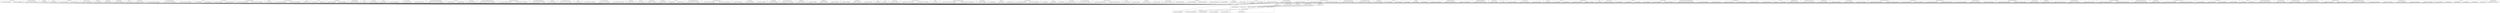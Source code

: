 digraph {
graph [overlap=false]
subgraph cluster_Class_MOP_Class_Immutable_Trait {
	label="Class::MOP::Class::Immutable::Trait";
	"Class::MOP::Class::Immutable::Trait::BEGIN@8";
	"Class::MOP::Class::Immutable::Trait::BEGIN@9";
}
subgraph cluster_IO_Socket_INET {
	label="IO::Socket::INET";
	"IO::Socket::INET::BEGIN@14";
	"IO::Socket::INET::BEGIN@13";
	"IO::Socket::INET::BEGIN@15";
	"IO::Socket::INET::BEGIN@12";
}
subgraph cluster_Storable {
	label="Storable";
	"Storable::BEGIN@44";
	"Storable::BEGIN@23";
}
subgraph cluster_Moose_Meta_Role_Application_ToRole {
	label="Moose::Meta::Role::Application::ToRole";
	"Moose::Meta::Role::Application::ToRole::BEGIN@7";
}
subgraph cluster_IO_Compress_Zlib_Extra {
	label="IO::Compress::Zlib::Extra";
	"IO::Compress::Zlib::Extra::BEGIN@13";
}
subgraph cluster_Moose_Meta_Role_Composite {
	label="Moose::Meta::Role::Composite";
	"Moose::Meta::Role::Composite::BEGIN@7";
}
subgraph cluster_MooseX_ClassAttribute_Role_Meta_Class {
	label="MooseX::ClassAttribute::Role::Meta::Class";
	"MooseX::ClassAttribute::Role::Meta::Class::BEGIN@8";
}
subgraph cluster_SimpleDB_Class_Cache {
	label="SimpleDB::Class::Cache";
	"SimpleDB::Class::Cache::BEGIN@33";
	"SimpleDB::Class::Cache::BEGIN@31";
}
subgraph cluster_Moose_Meta_Role_Application_ToInstance {
	label="Moose::Meta::Role::Application::ToInstance";
	"Moose::Meta::Role::Application::ToInstance::BEGIN@7";
}
subgraph cluster_Class_MOP_Module {
	label="Class::MOP::Module";
	"Class::MOP::Module::BEGIN@8";
	"Class::MOP::Module::BEGIN@7";
}
subgraph cluster_MooseX_Types_TypeDecorator {
	label="MooseX::Types::TypeDecorator";
	"MooseX::Types::TypeDecorator::BEGIN@10";
}
subgraph cluster_Sub_Identify {
	label="Sub::Identify";
	"Sub::Identify::BEGIN@4";
}
subgraph cluster_Tie_Hash {
	label="Tie::Hash";
	"Tie::Hash::BEGIN@188";
}
subgraph cluster_Moose_Exporter {
	label="Moose::Exporter";
	"Moose::Exporter::BEGIN@15";
	"Moose::Exporter::BEGIN@12";
}
subgraph cluster_DateTime_Locale_Base {
	label="DateTime::Locale::Base";
	"DateTime::Locale::Base::BEGIN@9";
}
subgraph cluster_Module_Find {
	label="Module::Find";
	"Module::Find::BEGIN@8";
}
subgraph cluster_Variable_Magic {
	label="Variable::Magic";
	"Variable::Magic::BEGIN@8";
}
subgraph cluster_Test_Deep_RefType {
	label="Test::Deep::RefType";
	"Test::Deep::RefType::BEGIN@8";
}
subgraph cluster_XML_Bare {
	label="XML::Bare";
	"XML::Bare::BEGIN@3";
}
subgraph cluster_MooseX_Types_Util {
	label="MooseX::Types::Util";
	"MooseX::Types::Util::BEGIN@11";
}
subgraph cluster_SimpleDB_Class_Item {
	label="SimpleDB::Class::Item";
	"SimpleDB::Class::Item::BEGIN@18";
}
subgraph cluster_Class_MOP_Mixin_HasMethods {
	label="Class::MOP::Mixin::HasMethods";
	"Class::MOP::Mixin::HasMethods::BEGIN@11";
	"Class::MOP::Mixin::HasMethods::BEGIN@12";
	"Class::MOP::Mixin::HasMethods::BEGIN@10";
}
subgraph cluster_IO_Handle {
	label="IO::Handle";
	"IO::Handle::BEGIN@264";
	"IO::Handle::BEGIN@263";
}
subgraph cluster_Moose_Meta_Role {
	label="Moose::Meta::Role";
	"Moose::Meta::Role::BEGIN@9";
	"Moose::Meta::Role::BEGIN@8";
}
subgraph cluster_Moose_Util_TypeConstraints {
	label="Moose::Util::TypeConstraints";
	"Moose::Util::TypeConstraints::BEGIN@6";
	"Moose::Util::TypeConstraints::BEGIN@5";
}
subgraph cluster_FileHandle {
	label="FileHandle";
	"FileHandle::import";
}
subgraph cluster_URI__query {
	label="URI::_query";
	"URI::_query::BEGIN@5";
}
subgraph cluster_Class_MOP_Method_Inlined {
	label="Class::MOP::Method::Inlined";
	"Class::MOP::Method::Inlined::BEGIN@6";
	"Class::MOP::Method::Inlined::BEGIN@7";
}
subgraph cluster_Socket {
	label="Socket";
	"Socket::BEGIN@178";
}
subgraph cluster_Moose {
	label="Moose";
	"Moose::BEGIN@11";
	"Moose::BEGIN@12";
}
subgraph cluster_File_GlobMapper {
	label="File::GlobMapper";
	"File::GlobMapper::BEGIN@10";
	"File::GlobMapper::BEGIN@5";
}
subgraph cluster_B_Hooks_EndOfScope {
	label="B::Hooks::EndOfScope";
	"B::Hooks::EndOfScope::BEGIN@7";
}
subgraph cluster_Carp {
	label="Carp";
	"Carp::BEGIN@11";
}
subgraph cluster_Params_Validate {
	label="Params::Validate";
	"Params::Validate::BEGIN@6";
}
subgraph cluster_Sub_Install {
	label="Sub::Install";
	"Sub::Install::BEGIN@6";
}
subgraph cluster_Moose_Util_MetaRole {
	label="Moose::Util::MetaRole";
	"Moose::Util::MetaRole::BEGIN@11";
	"Moose::Util::MetaRole::BEGIN@5";
	"Moose::Util::MetaRole::BEGIN@12";
}
subgraph cluster_Moose_Meta_TypeConstraint_Parameterized {
	label="Moose::Meta::TypeConstraint::Parameterized";
	"Moose::Meta::TypeConstraint::Parameterized::BEGIN@7";
}
subgraph cluster_IO_Seekable {
	label="IO::Seekable";
	"IO::Seekable::BEGIN@98";
	"IO::Seekable::BEGIN@104";
}
subgraph cluster_IO_Socket_UNIX {
	label="IO::Socket::UNIX";
	"IO::Socket::UNIX::BEGIN@12";
}
subgraph cluster_Moose_Meta_Role_Application_RoleSummation {
	label="Moose::Meta::Role::Application::RoleSummation";
	"Moose::Meta::Role::Application::RoleSummation::BEGIN@7";
}
subgraph cluster_IO_Uncompress_Adapter_Inflate {
	label="IO::Uncompress::Adapter::Inflate";
	"IO::Uncompress::Adapter::Inflate::BEGIN@7";
	"IO::Uncompress::Adapter::Inflate::BEGIN@8";
}
subgraph cluster_Moose_Meta_TypeConstraint_Registry {
	label="Moose::Meta::TypeConstraint::Registry";
	"Moose::Meta::TypeConstraint::Registry::BEGIN@8";
}
subgraph cluster_URI__generic {
	label="URI::_generic";
	"URI::_generic::BEGIN@7";
}
subgraph cluster_Moose_Meta_Method_Constructor {
	label="Moose::Meta::Method::Constructor";
	"Moose::Meta::Method::Constructor::BEGIN@7";
}
subgraph cluster_Try_Tiny {
	label="Try::Tiny";
	"Try::Tiny::BEGIN@46";
}
subgraph cluster_Moose_Meta_Role_Attribute {
	label="Moose::Meta::Role::Attribute";
	"Moose::Meta::Role::Attribute::BEGIN@7";
	"Moose::Meta::Role::Attribute::BEGIN@8";
	"Moose::Meta::Role::Attribute::BEGIN@6";
}
subgraph cluster_Data_Dumper {
	label="Data::Dumper";
	"Data::Dumper::BEGIN@20";
}
subgraph cluster_URI__server {
	label="URI::_server";
	"URI::_server::BEGIN@6";
}
subgraph cluster_Compress_Raw_Zlib {
	label="Compress::Raw::Zlib";
	"Compress::Raw::Zlib::BEGIN@7";
}
subgraph cluster_Test_Deep_Ref {
	label="Test::Deep::Ref";
	"Test::Deep::Ref::BEGIN@8";
}
subgraph cluster_metaclass {
	label="metaclass";
	"metaclass::BEGIN@8";
	"metaclass::BEGIN@7";
}
subgraph cluster_Moose_Meta_TypeConstraint_Class {
	label="Moose::Meta::TypeConstraint::Class";
	"Moose::Meta::TypeConstraint::Class::BEGIN@7";
}
subgraph cluster_Class_MOP_Method_Wrapped {
	label="Class::MOP::Method::Wrapped";
	"Class::MOP::Method::Wrapped::BEGIN@8";
	"Class::MOP::Method::Wrapped::BEGIN@7";
}
subgraph cluster_Moose_Meta_Class {
	label="Moose::Meta::Class";
	"Moose::Meta::Class::BEGIN@12";
	"Moose::Meta::Class::BEGIN@10";
	"Moose::Meta::Class::BEGIN@11";
}
subgraph cluster_Test_Deep_Blessed {
	label="Test::Deep::Blessed";
	"Test::Deep::Blessed::BEGIN@8";
}
subgraph cluster_Moose_Meta_Method_Destructor {
	label="Moose::Meta::Method::Destructor";
	"Moose::Meta::Method::Destructor::BEGIN@8";
}
subgraph cluster_SimpleDB_Class {
	label="SimpleDB::Class";
	"SimpleDB::Class::BEGIN@142";
}
subgraph cluster_SimpleDB_Client {
	label="SimpleDB::Client";
	"SimpleDB::Client::BEGIN@57";
	"SimpleDB::Client::BEGIN@53";
	"SimpleDB::Client::BEGIN@52";
}
subgraph cluster_namespace_clean {
	label="namespace::clean";
	"namespace::clean::BEGIN@13";
	"namespace::clean::BEGIN@15";
	"namespace::clean::BEGIN@16";
}
subgraph cluster_Clone {
	label="Clone";
	"Clone::BEGIN@5";
}
subgraph cluster_JSON {
	label="JSON";
	"JSON::import";
}
subgraph cluster_Cwd {
	label="Cwd";
	"Cwd::BEGIN@171";
}
subgraph cluster_Class_MOP_Mixin {
	label="Class::MOP::Mixin";
	"Class::MOP::Mixin::BEGIN@10";
}
subgraph cluster_Class_MOP_Method_Accessor {
	label="Class::MOP::Method::Accessor";
	"Class::MOP::Method::Accessor::BEGIN@8";
	"Class::MOP::Method::Accessor::BEGIN@7";
}
subgraph cluster_JSON_XS {
	label="JSON::XS";
	"JSON::XS::BEGIN@121";
}
subgraph cluster_Moose_Meta_TypeConstraint_DuckType {
	label="Moose::Meta::TypeConstraint::DuckType";
	"Moose::Meta::TypeConstraint::DuckType::BEGIN@7";
	"Moose::Meta::TypeConstraint::DuckType::BEGIN@8";
}
subgraph cluster_Class_MOP_Object {
	label="Class::MOP::Object";
	"Class::MOP::Object::BEGIN@7";
}
subgraph cluster_Test_Deep {
	label="Test::Deep";
	"Test::Deep::BEGIN@22";
	"Test::Deep::BEGIN@5";
	"Test::Deep::BEGIN@12";
}
subgraph cluster_Class_MOP_Deprecated {
	label="Class::MOP::Deprecated";
	"Class::MOP::Deprecated::BEGIN@7";
	"Class::MOP::Deprecated::BEGIN@6";
}
subgraph cluster_IO_File {
	label="IO::File";
	"IO::File::BEGIN@131";
	"IO::File::BEGIN@133";
	"IO::File::BEGIN@130";
}
subgraph cluster_Devel_StackTrace {
	label="Devel::StackTrace";
	"Devel::StackTrace::BEGIN@9";
}
subgraph cluster_Class_MOP_Method_Generated {
	label="Class::MOP::Method::Generated";
	"Class::MOP::Method::Generated::BEGIN@7";
}
subgraph cluster_Memcached_libmemcached {
	label="Memcached::libmemcached";
	"Memcached::libmemcached::BEGIN@18";
	"Memcached::libmemcached::BEGIN@21";
}
subgraph cluster_Moose_Util {
	label="Moose::Util";
	"Moose::Util::BEGIN@8";
}
subgraph cluster_MooseX_Types {
	label="MooseX::Types";
	"MooseX::Types::BEGIN@17";
	"MooseX::Types::BEGIN@13";
	"MooseX::Types::BEGIN@18";
}
subgraph cluster_Class_MOP_Instance {
	label="Class::MOP::Instance";
	"Class::MOP::Instance::BEGIN@7";
}
subgraph cluster_Class_MOP_Class {
	label="Class::MOP::Class";
	"Class::MOP::Class::BEGIN@16";
	"Class::MOP::Class::BEGIN@14";
	"Class::MOP::Class::BEGIN@12";
	"Class::MOP::Class::BEGIN@13";
}
subgraph cluster_Class_MOP {
	label="Class::MOP";
	"Class::MOP::BEGIN@11";
	"Class::MOP::BEGIN@13";
	"Class::MOP::BEGIN@12";
}
subgraph cluster_URI__idna {
	label="URI::_idna";
	"URI::_idna::BEGIN@8";
	"URI::_idna::BEGIN@7";
}
subgraph cluster_IO_Uncompress_RawInflate {
	label="IO::Uncompress::RawInflate";
	"IO::Uncompress::RawInflate::BEGIN@11";
	"IO::Uncompress::RawInflate::BEGIN@8";
	"IO::Uncompress::RawInflate::BEGIN@9";
}
subgraph cluster_Class_MOP_Method_Constructor {
	label="Class::MOP::Method::Constructor";
	"Class::MOP::Method::Constructor::BEGIN@8";
	"Class::MOP::Method::Constructor::BEGIN@7";
}
subgraph cluster_Moose_Meta_TypeConstraint_Role {
	label="Moose::Meta::TypeConstraint::Role";
	"Moose::Meta::TypeConstraint::Role::BEGIN@7";
}
subgraph cluster_Exporter_Heavy {
	label="Exporter::Heavy";
	"Exporter::Heavy::BEGIN@4";
	"Exporter::Heavy::BEGIN@200";
	"Exporter::Heavy::heavy_export";
	"Exporter::Heavy::heavy_export_to_level";
	"Exporter::Heavy::BEGIN@3";
}
subgraph cluster_IO_Uncompress_Gunzip {
	label="IO::Uncompress::Gunzip";
	"IO::Uncompress::Gunzip::BEGIN@14";
	"IO::Uncompress::Gunzip::BEGIN@50";
	"IO::Uncompress::Gunzip::BEGIN@12";
	"IO::Uncompress::Gunzip::BEGIN@16";
	"IO::Uncompress::Gunzip::BEGIN@15";
}
subgraph cluster_Moose_Meta_TypeCoercion_Union {
	label="Moose::Meta::TypeCoercion::Union";
	"Moose::Meta::TypeCoercion::Union::BEGIN@8";
}
subgraph cluster_Test_Deep_Stack {
	label="Test::Deep::Stack";
	"Test::Deep::Stack::BEGIN@6";
}
subgraph cluster_Exporter {
	label="Exporter";
	"Exporter::export_to_level";
	"Exporter::as_heavy";
	"Exporter::export_tags";
	"Exporter::CORE:match";
	"Exporter::import";
	"Exporter::CORE:subst";
	"Exporter::export";
	"Exporter::export_ok_tags";
}
subgraph cluster_SelectSaver {
	label="SelectSaver";
	"SelectSaver::BEGIN@38";
	"SelectSaver::BEGIN@39";
}
subgraph cluster_DateTime {
	label="DateTime";
	"DateTime::BEGIN@43";
	"DateTime::BEGIN@45";
	"DateTime::BEGIN@8";
}
subgraph cluster_DateTime_Format_Strptime {
	label="DateTime::Format::Strptime";
	"DateTime::Format::Strptime::BEGIN@8";
	"DateTime::Format::Strptime::BEGIN@11";
	"DateTime::Format::Strptime::BEGIN@9";
}
subgraph cluster_DateTime_TimeZone_OffsetOnly {
	label="DateTime::TimeZone::OffsetOnly";
	"DateTime::TimeZone::OffsetOnly::BEGIN@12";
}
subgraph cluster_DateTime_Locale {
	label="DateTime::Locale";
	"DateTime::Locale::BEGIN@12";
}
subgraph cluster_IO {
	label="IO";
	"IO::BEGIN@6";
}
subgraph cluster_Class_MOP_Attribute {
	label="Class::MOP::Attribute";
	"Class::MOP::Attribute::BEGIN@11";
	"Class::MOP::Attribute::BEGIN@9";
	"Class::MOP::Attribute::BEGIN@10";
}
subgraph cluster_Time_Local {
	label="Time::Local";
	"Time::Local::BEGIN@4";
}
subgraph cluster_Moose_Role {
	label="Moose::Role";
	"Moose::Role::BEGIN@6";
	"Moose::Role::BEGIN@5";
}
subgraph cluster_SimpleDB_Class_SQL {
	label="SimpleDB::Class::SQL";
	"SimpleDB::Class::SQL::BEGIN@21";
	"SimpleDB::Class::SQL::BEGIN@20";
}
subgraph cluster_main {
	label="main";
	"main::BEGIN@2";
}
subgraph cluster_DateTime_Duration {
	label="DateTime::Duration";
	"DateTime::Duration::BEGIN@11";
}
subgraph cluster_IO_Socket {
	label="IO::Socket";
	"IO::Socket::BEGIN@11";
	"IO::Socket::BEGIN@12";
	"IO::Socket::BEGIN@17";
	"IO::Socket::BEGIN@13";
	"IO::Socket::import";
	"IO::Socket::BEGIN@16";
}
subgraph cluster_UUID_Tiny {
	label="UUID::Tiny";
	"UUID::Tiny::BEGIN@6";
	"UUID::Tiny::BEGIN@7";
	"UUID::Tiny::BEGIN@147";
	"UUID::Tiny::BEGIN@8";
}
subgraph cluster_Class_MOP_Package {
	label="Class::MOP::Package";
	"Class::MOP::Package::BEGIN@8";
	"Class::MOP::Package::BEGIN@7";
}
subgraph cluster_Moose_Util_TypeConstraints_OptimizedConstraints {
	label="Moose::Util::TypeConstraints::OptimizedConstraints";
	"Moose::Util::TypeConstraints::OptimizedConstraints::BEGIN@7";
}
subgraph cluster_Test_Builder_Module {
	label="Test::Builder::Module";
	"Test::Builder::Module::import";
}
subgraph cluster_IO_Uncompress_Base {
	label="IO::Uncompress::Base";
	"IO::Uncompress::Base::BEGIN@21";
	"IO::Uncompress::Base::BEGIN@17";
	"IO::Uncompress::Base::BEGIN@20";
	"IO::Uncompress::Base::BEGIN@24";
	"IO::Uncompress::Base::BEGIN@23";
	"IO::Uncompress::Base::BEGIN@22";
}
subgraph cluster_POSIX {
	label="POSIX";
	"POSIX::BEGIN@13";
	"POSIX::import";
}
subgraph cluster_SimpleDB_Class_Types {
	label="SimpleDB::Class::Types";
	"SimpleDB::Class::Types::BEGIN@73";
}
subgraph cluster_Class_MOP_Mixin_AttributeCore {
	label="Class::MOP::Mixin::AttributeCore";
	"Class::MOP::Mixin::AttributeCore::BEGIN@10";
}
subgraph cluster_MooseX_Types_Base {
	label="MooseX::Types::Base";
	"MooseX::Types::Base::BEGIN@11";
}
subgraph cluster_Moose_Meta_Attribute {
	label="Moose::Meta::Attribute";
	"Moose::Meta::Attribute::BEGIN@7";
	"Moose::Meta::Attribute::BEGIN@8";
	"Moose::Meta::Attribute::BEGIN@9";
}
subgraph cluster_Class_MOP_Mixin_HasAttributes {
	label="Class::MOP::Mixin::HasAttributes";
	"Class::MOP::Mixin::HasAttributes::BEGIN@10";
	"Class::MOP::Mixin::HasAttributes::BEGIN@11";
}
subgraph cluster_Class_MOP_Method {
	label="Class::MOP::Method";
	"Class::MOP::Method::BEGIN@8";
	"Class::MOP::Method::BEGIN@7";
}
subgraph cluster_Moose_Meta_TypeConstraint {
	label="Moose::Meta::TypeConstraint";
	"Moose::Meta::TypeConstraint::BEGIN@12";
	"Moose::Meta::TypeConstraint::BEGIN@11";
}
subgraph cluster_Test_Deep_Cache_Simple {
	label="Test::Deep::Cache::Simple";
	"Test::Deep::Cache::Simple::BEGIN@10";
	"Test::Deep::Cache::Simple::BEGIN@5";
	"Test::Deep::Cache::Simple::BEGIN@7";
}
subgraph cluster_Time_HiRes {
	label="Time::HiRes";
	"Time::HiRes::import";
}
subgraph cluster_Moose_Meta_Method_Delegation {
	label="Moose::Meta::Method::Delegation";
	"Moose::Meta::Method::Delegation::BEGIN@8";
	"Moose::Meta::Method::Delegation::BEGIN@7";
}
subgraph cluster_DateTime_TimeZone {
	label="DateTime::TimeZone";
	"DateTime::TimeZone::BEGIN@15";
}
subgraph cluster_Exception_Class {
	label="Exception::Class";
	"Exception::Class::BEGIN@8";
}
subgraph cluster_IO_Compress_Base_Common {
	label="IO::Compress::Base::Common";
	"IO::Compress::Base::Common::BEGIN@8";
	"IO::Compress::Base::Common::BEGIN@7";
	"IO::Compress::Base::Common::BEGIN@503";
}
subgraph cluster_MooseX_Types_CheckedUtilExports {
	label="MooseX::Types::CheckedUtilExports";
	"MooseX::Types::CheckedUtilExports::BEGIN@15";
	"MooseX::Types::CheckedUtilExports::BEGIN@14";
}
subgraph cluster_Moose_Meta_Role_Application_ToClass {
	label="Moose::Meta::Role::Application::ToClass";
	"Moose::Meta::Role::Application::ToClass::BEGIN@8";
}
subgraph cluster_Net_HTTP_Methods {
	label="Net::HTTP::Methods";
	"Net::HTTP::Methods::gunzip_ok";
}
subgraph cluster_Test_Deep_Shallow {
	label="Test::Deep::Shallow";
	"Test::Deep::Shallow::BEGIN@8";
}
"Exporter::export_to_level" -> "Exporter::as_heavy";
"Exporter::export" -> "Exporter::as_heavy";
"Exporter::export_tags" -> "Exporter::as_heavy";
"Exporter::export_ok_tags" -> "Exporter::as_heavy";
"SimpleDB::Class::Item::BEGIN@18" -> "Exporter::export_tags";
"Exporter::import" -> "Exporter::CORE:match";
"Class::MOP::Class::BEGIN@14" -> "Exporter::import";
"Class::MOP::Deprecated::BEGIN@7" -> "Exporter::import";
"Test::Deep::RefType::BEGIN@8" -> "Exporter::import";
"Moose::Meta::Attribute::BEGIN@9" -> "Exporter::import";
"namespace::clean::BEGIN@13" -> "Exporter::import";
"IO::Socket::INET::BEGIN@14" -> "Exporter::import";
"Moose::Exporter::BEGIN@15" -> "Exporter::import";
"Class::MOP::Mixin::BEGIN@10" -> "Exporter::import";
"Class::MOP::Attribute::BEGIN@10" -> "Exporter::import";
"Moose::Meta::Role::Attribute::BEGIN@6" -> "Exporter::import";
"IO::Socket::INET::BEGIN@12" -> "Exporter::import";
"Class::MOP::Attribute::BEGIN@11" -> "Exporter::import";
"Moose::Meta::Method::Delegation::BEGIN@8" -> "Exporter::import";
"Moose::BEGIN@11" -> "Exporter::import";
"Class::MOP::Object::BEGIN@7" -> "Exporter::import";
"Moose::Meta::TypeConstraint::Parameterized::BEGIN@7" -> "Exporter::import";
"Moose::Meta::Role::BEGIN@8" -> "Exporter::import";
"IO::Uncompress::Adapter::Inflate::BEGIN@8" -> "Exporter::import";
"Class::MOP::Package::BEGIN@7" -> "Exporter::import";
"Class::MOP::Method::BEGIN@8" -> "Exporter::import";
"SimpleDB::Class::SQL::BEGIN@21" -> "Exporter::import";
"URI::_idna::BEGIN@8" -> "Exporter::import";
"IO::Uncompress::RawInflate::BEGIN@9" -> "Exporter::import";
"SimpleDB::Class::Item::BEGIN@18" -> "Exporter::import";
"IO::Socket::BEGIN@12" -> "Exporter::import";
"File::GlobMapper::BEGIN@5" -> "Exporter::import";
"Moose::Meta::Attribute::BEGIN@7" -> "Exporter::import";
"Module::Find::BEGIN@8" -> "Exporter::import";
"Class::MOP::Method::Accessor::BEGIN@7" -> "Exporter::import";
"IO::Uncompress::Base::BEGIN@24" -> "Exporter::import";
"Class::MOP::Mixin::HasMethods::BEGIN@12" -> "Exporter::import";
"Test::Deep::Stack::BEGIN@6" -> "Exporter::import";
"Moose::Meta::Role::Application::ToInstance::BEGIN@7" -> "Exporter::import";
"Moose::BEGIN@12" -> "Exporter::import";
"namespace::clean::BEGIN@16" -> "Exporter::import";
"IO::BEGIN@6" -> "Exporter::import";
"Moose::Util::TypeConstraints::BEGIN@5" -> "Exporter::import";
"Moose::Meta::Method::Constructor::BEGIN@7" -> "Exporter::import";
"IO::Uncompress::Base::BEGIN@17" -> "Exporter::import";
"MooseX::Types::Base::BEGIN@11" -> "Exporter::import";
"MooseX::Types::Util::BEGIN@11" -> "Exporter::import";
"SimpleDB::Class::Cache::BEGIN@31" -> "Exporter::import";
"Time::Local::BEGIN@4" -> "Exporter::import";
"Class::MOP::Method::Inlined::BEGIN@7" -> "Exporter::import";
"Class::MOP::Mixin::HasAttributes::BEGIN@11" -> "Exporter::import";
"DateTime::Format::Strptime::BEGIN@11" -> "Exporter::import";
"namespace::clean::BEGIN@15" -> "Exporter::import";
"IO::File::BEGIN@131" -> "Exporter::import";
"DateTime::TimeZone::OffsetOnly::BEGIN@12" -> "Exporter::import";
"Class::MOP::Instance::BEGIN@7" -> "Exporter::import";
"DateTime::BEGIN@8" -> "Exporter::import";
"Class::MOP::Class::Immutable::Trait::BEGIN@9" -> "Exporter::import";
"UUID::Tiny::BEGIN@7" -> "Exporter::import";
"Memcached::libmemcached::BEGIN@21" -> "Exporter::import";
"MooseX::Types::BEGIN@18" -> "Exporter::import";
"IO::Uncompress::Base::BEGIN@22" -> "Exporter::import";
"DateTime::Duration::BEGIN@11" -> "Exporter::import";
"IO::Compress::Base::Common::BEGIN@8" -> "Exporter::import";
"MooseX::Types::CheckedUtilExports::BEGIN@15" -> "Exporter::import";
"Moose::Meta::Method::Destructor::BEGIN@8" -> "Exporter::import";
"Class::MOP::Package::BEGIN@8" -> "Exporter::import";
"IO::Socket::BEGIN@13" -> "Exporter::import";
"metaclass::BEGIN@7" -> "Exporter::import";
"IO::Socket::BEGIN@16" -> "Exporter::import";
"Carp::BEGIN@11" -> "Exporter::import";
"Moose::Util::MetaRole::BEGIN@5" -> "Exporter::import";
"IO::Compress::Base::Common::BEGIN@503" -> "Exporter::import";
"Devel::StackTrace::BEGIN@9" -> "Exporter::import";
"Test::Deep::Cache::Simple::BEGIN@5" -> "Exporter::import";
"IO::Uncompress::Gunzip::BEGIN@50" -> "Exporter::import";
"Class::MOP::Mixin::HasMethods::BEGIN@11" -> "Exporter::import";
"UUID::Tiny::BEGIN@6" -> "Exporter::import";
"Moose::Meta::TypeConstraint::BEGIN@11" -> "Exporter::import";
"Test::Deep::Ref::BEGIN@8" -> "Exporter::import";
"Moose::Role::BEGIN@5" -> "Exporter::import";
"Moose::Util::MetaRole::BEGIN@12" -> "Exporter::import";
"URI::_query::BEGIN@5" -> "Exporter::import";
"Test::Deep::BEGIN@5" -> "Exporter::import";
"Exception::Class::BEGIN@8" -> "Exporter::import";
"Moose::Meta::Attribute::BEGIN@8" -> "Exporter::import";
"URI::_generic::BEGIN@7" -> "Exporter::import";
"Test::Deep::Cache::Simple::BEGIN@10" -> "Exporter::import";
"Class::MOP::Module::BEGIN@8" -> "Exporter::import";
"Moose::Util::TypeConstraints::OptimizedConstraints::BEGIN@7" -> "Exporter::import";
"Moose::Meta::TypeConstraint::BEGIN@12" -> "Exporter::import";
"Class::MOP::Method::Inlined::BEGIN@6" -> "Exporter::import";
"Class::MOP::Method::Wrapped::BEGIN@8" -> "Exporter::import";
"IO::Uncompress::Base::BEGIN@20" -> "Exporter::import";
"Moose::Meta::Role::Attribute::BEGIN@8" -> "Exporter::import";
"SimpleDB::Class::SQL::BEGIN@20" -> "Exporter::import";
"Class::MOP::BEGIN@13" -> "Exporter::import";
"Moose::Meta::Role::Application::RoleSummation::BEGIN@7" -> "Exporter::import";
"Moose::Meta::TypeConstraint::Registry::BEGIN@8" -> "Exporter::import";
"Moose::Meta::Class::BEGIN@10" -> "Exporter::import";
"Class::MOP::Class::BEGIN@12" -> "Exporter::import";
"Class::MOP::BEGIN@12" -> "Exporter::import";
"Moose::Meta::Role::BEGIN@9" -> "Exporter::import";
"Params::Validate::BEGIN@6" -> "Exporter::import";
"SelectSaver::BEGIN@39" -> "Exporter::import";
"IO::Uncompress::Base::BEGIN@21" -> "Exporter::import";
"File::GlobMapper::BEGIN@10" -> "Exporter::import";
"SimpleDB::Client::BEGIN@53" -> "Exporter::import";
"Class::MOP::Deprecated::BEGIN@6" -> "Exporter::import";
"IO::Socket::INET::BEGIN@15" -> "Exporter::import";
"URI::_idna::BEGIN@7" -> "Exporter::import";
"IO::Uncompress::Base::BEGIN@23" -> "Exporter::import";
"Moose::Meta::TypeConstraint::Class::BEGIN@7" -> "Exporter::import";
"DateTime::BEGIN@43" -> "Exporter::import";
"Moose::Meta::TypeConstraint::DuckType::BEGIN@7" -> "Exporter::import";
"Moose::Util::TypeConstraints::BEGIN@6" -> "Exporter::import";
"Class::MOP::Method::Constructor::BEGIN@8" -> "Exporter::import";
"IO::Compress::Base::Common::BEGIN@7" -> "Exporter::import";
"MooseX::Types::BEGIN@13" -> "Exporter::import";
"IO::Uncompress::Adapter::Inflate::BEGIN@7" -> "Exporter::import";
"Class::MOP::Class::BEGIN@13" -> "Exporter::import";
"Moose::Meta::Role::Application::ToClass::BEGIN@8" -> "Exporter::import";
"SimpleDB::Class::BEGIN@142" -> "Exporter::import";
"Moose::Util::BEGIN@8" -> "Exporter::import";
"Moose::Meta::Class::BEGIN@12" -> "Exporter::import";
"IO::Uncompress::RawInflate::BEGIN@11" -> "Exporter::import";
"DateTime::BEGIN@45" -> "Exporter::import";
"Moose::Meta::Role::Attribute::BEGIN@7" -> "Exporter::import";
"IO::Uncompress::RawInflate::BEGIN@8" -> "Exporter::import";
"Socket::BEGIN@178" -> "Exporter::import";
"Compress::Raw::Zlib::BEGIN@7" -> "Exporter::import";
"Moose::Exporter::BEGIN@12" -> "Exporter::import";
"Storable::BEGIN@23" -> "Exporter::import";
"Class::MOP::Method::Wrapped::BEGIN@7" -> "Exporter::import";
"XML::Bare::BEGIN@3" -> "Exporter::import";
"Moose::Meta::Method::Delegation::BEGIN@7" -> "Exporter::import";
"Test::Deep::Shallow::BEGIN@8" -> "Exporter::import";
"IO::File::BEGIN@130" -> "Exporter::import";
"Class::MOP::Mixin::AttributeCore::BEGIN@10" -> "Exporter::import";
"Sub::Install::BEGIN@6" -> "Exporter::import";
"MooseX::Types::TypeDecorator::BEGIN@10" -> "Exporter::import";
"IO::Compress::Zlib::Extra::BEGIN@13" -> "Exporter::import";
"Class::MOP::Method::Accessor::BEGIN@8" -> "Exporter::import";
"DateTime::Format::Strptime::BEGIN@9" -> "Exporter::import";
"JSON::XS::BEGIN@121" -> "Exporter::import";
"UUID::Tiny::BEGIN@147" -> "Exporter::import";
"DateTime::Locale::BEGIN@12" -> "Exporter::import";
"SimpleDB::Client::BEGIN@57" -> "Exporter::import";
"IO::Seekable::BEGIN@98" -> "Exporter::import";
"B::Hooks::EndOfScope::BEGIN@7" -> "Exporter::import";
"Clone::BEGIN@5" -> "Exporter::import";
"IO::Uncompress::Gunzip::BEGIN@15" -> "Exporter::import";
"Cwd::BEGIN@171" -> "Exporter::import";
"IO::Handle::BEGIN@263" -> "Exporter::import";
"Class::MOP::BEGIN@11" -> "Exporter::import";
"Variable::Magic::BEGIN@8" -> "Exporter::import";
"MooseX::Types::BEGIN@17" -> "Exporter::import";
"DateTime::TimeZone::BEGIN@15" -> "Exporter::import";
"Class::MOP::Mixin::HasAttributes::BEGIN@10" -> "Exporter::import";
"IO::Seekable::BEGIN@104" -> "Exporter::import";
"MooseX::ClassAttribute::Role::Meta::Class::BEGIN@8" -> "Exporter::import";
"Moose::Role::BEGIN@6" -> "Exporter::import";
"DateTime::Locale::Base::BEGIN@9" -> "Exporter::import";
"IO::Socket::INET::BEGIN@13" -> "Exporter::import";
"Storable::BEGIN@44" -> "Exporter::import";
"Data::Dumper::BEGIN@20" -> "Exporter::import";
"SimpleDB::Class::Cache::BEGIN@33" -> "Exporter::import";
"Test::Deep::Cache::Simple::BEGIN@7" -> "Exporter::import";
"Moose::Meta::TypeConstraint::Role::BEGIN@7" -> "Exporter::import";
"Class::MOP::Class::Immutable::Trait::BEGIN@8" -> "Exporter::import";
"Class::MOP::Method::BEGIN@7" -> "Exporter::import";
"POSIX::import" -> "Exporter::import";
"IO::Socket::BEGIN@11" -> "Exporter::import";
"main::BEGIN@2" -> "Exporter::import";
"Class::MOP::Method::Generated::BEGIN@7" -> "Exporter::import";
"Class::MOP::Attribute::BEGIN@9" -> "Exporter::import";
"SimpleDB::Client::BEGIN@52" -> "Exporter::import";
"IO::Uncompress::Gunzip::BEGIN@12" -> "Exporter::import";
"IO::Handle::BEGIN@264" -> "Exporter::import";
"Test::Deep::Blessed::BEGIN@8" -> "Exporter::import";
"POSIX::BEGIN@13" -> "Exporter::import";
"Memcached::libmemcached::BEGIN@18" -> "Exporter::import";
"UUID::Tiny::BEGIN@8" -> "Exporter::import";
"SimpleDB::Class::Types::BEGIN@73" -> "Exporter::import";
"Class::MOP::Mixin::HasMethods::BEGIN@10" -> "Exporter::import";
"Moose::Meta::TypeCoercion::Union::BEGIN@8" -> "Exporter::import";
"IO::Uncompress::Gunzip::BEGIN@14" -> "Exporter::import";
"IO::Socket::BEGIN@17" -> "Exporter::import";
"SelectSaver::BEGIN@38" -> "Exporter::import";
"IO::File::BEGIN@133" -> "Exporter::import";
"Tie::Hash::BEGIN@188" -> "Exporter::import";
"Moose::Meta::Role::Composite::BEGIN@7" -> "Exporter::import";
"Class::MOP::Method::Constructor::BEGIN@7" -> "Exporter::import";
"Moose::Meta::Role::Application::ToRole::BEGIN@7" -> "Exporter::import";
"URI::_server::BEGIN@6" -> "Exporter::import";
"metaclass::BEGIN@8" -> "Exporter::import";
"Class::MOP::Class::BEGIN@16" -> "Exporter::import";
"IO::Uncompress::Gunzip::BEGIN@16" -> "Exporter::import";
"Test::Deep::BEGIN@12" -> "Exporter::import";
"DateTime::Format::Strptime::BEGIN@8" -> "Exporter::import";
"Moose::Util::MetaRole::BEGIN@11" -> "Exporter::import";
"Class::MOP::Module::BEGIN@7" -> "Exporter::import";
"Try::Tiny::BEGIN@46" -> "Exporter::import";
"Test::Deep::BEGIN@22" -> "Exporter::import";
"Moose::Meta::Class::BEGIN@11" -> "Exporter::import";
"Moose::Meta::TypeConstraint::DuckType::BEGIN@8" -> "Exporter::import";
"MooseX::Types::CheckedUtilExports::BEGIN@14" -> "Exporter::import";
"IO::Socket::UNIX::BEGIN@12" -> "Exporter::import";
"Sub::Identify::BEGIN@4" -> "Exporter::import";
"Exporter::import" -> "Exporter::CORE:subst";
"Exporter::as_heavy" -> "Exporter::CORE:subst";
"Exporter::as_heavy" -> "Exporter::Heavy::BEGIN@4";
"IO::Uncompress::Gunzip::BEGIN@12" -> "Exporter::export_ok_tags";
"Net::HTTP::Methods::gunzip_ok" -> "Exporter::export_ok_tags";
"SimpleDB::Class::Item::BEGIN@18" -> "Exporter::export_ok_tags";
"JSON::import" -> "Exporter::export_to_level";
"Time::HiRes::import" -> "Exporter::export_to_level";
"Test::Builder::Module::import" -> "Exporter::export_to_level";
"Exporter::import" -> "Exporter::export";
"FileHandle::import" -> "Exporter::export";
"IO::Socket::import" -> "Exporter::export";
"Exporter::Heavy::heavy_export_to_level" -> "Exporter::export";
"Exporter::import" -> "Exporter::Heavy::heavy_export";
"Exporter::as_heavy" -> "Exporter::Heavy::BEGIN@200";
"Exporter::as_heavy" -> "Exporter::Heavy::BEGIN@3";
}
